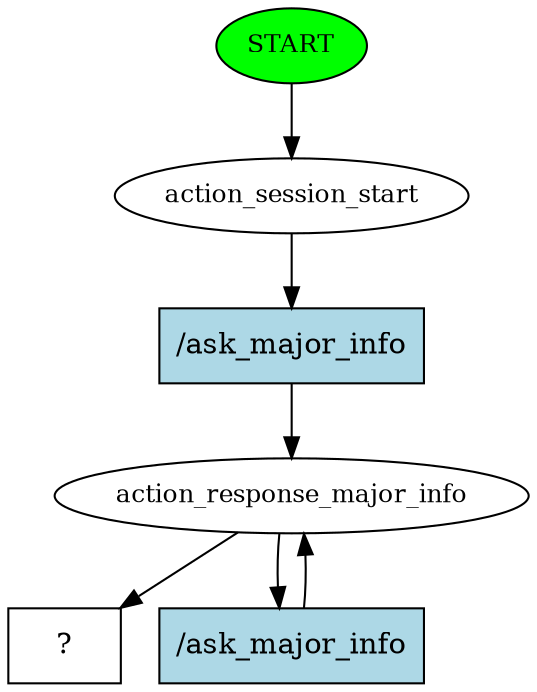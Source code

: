 digraph  {
0 [class="start active", fillcolor=green, fontsize=12, label=START, style=filled];
1 [class=active, fontsize=12, label=action_session_start];
2 [class=active, fontsize=12, label=action_response_major_info];
4 [class="intent dashed active", label="  ?  ", shape=rect];
5 [class="intent active", fillcolor=lightblue, label="/ask_major_info", shape=rect, style=filled];
6 [class="intent active", fillcolor=lightblue, label="/ask_major_info", shape=rect, style=filled];
0 -> 1  [class=active, key=NONE, label=""];
1 -> 5  [class=active, key=0];
2 -> 4  [class=active, key=NONE, label=""];
2 -> 6  [class=active, key=0];
5 -> 2  [class=active, key=0];
6 -> 2  [class=active, key=0];
}
